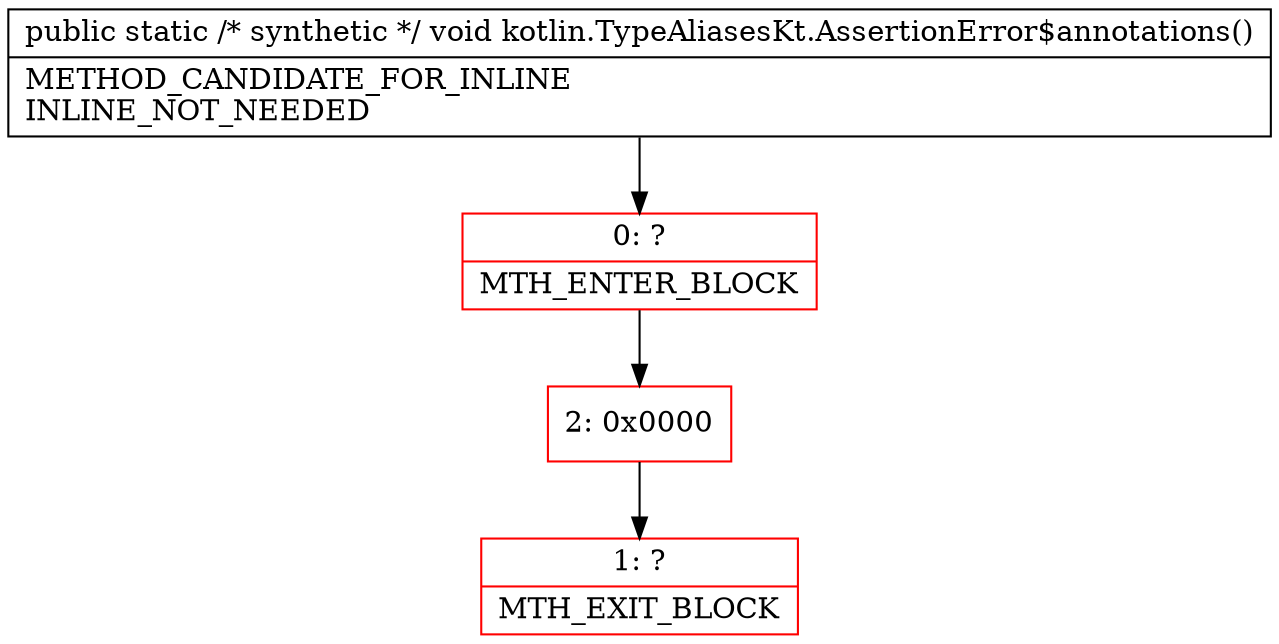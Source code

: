 digraph "CFG forkotlin.TypeAliasesKt.AssertionError$annotations()V" {
subgraph cluster_Region_1345296448 {
label = "R(0)";
node [shape=record,color=blue];
}
Node_0 [shape=record,color=red,label="{0\:\ ?|MTH_ENTER_BLOCK\l}"];
Node_2 [shape=record,color=red,label="{2\:\ 0x0000}"];
Node_1 [shape=record,color=red,label="{1\:\ ?|MTH_EXIT_BLOCK\l}"];
MethodNode[shape=record,label="{public static \/* synthetic *\/ void kotlin.TypeAliasesKt.AssertionError$annotations()  | METHOD_CANDIDATE_FOR_INLINE\lINLINE_NOT_NEEDED\l}"];
MethodNode -> Node_0;Node_0 -> Node_2;
Node_2 -> Node_1;
}

